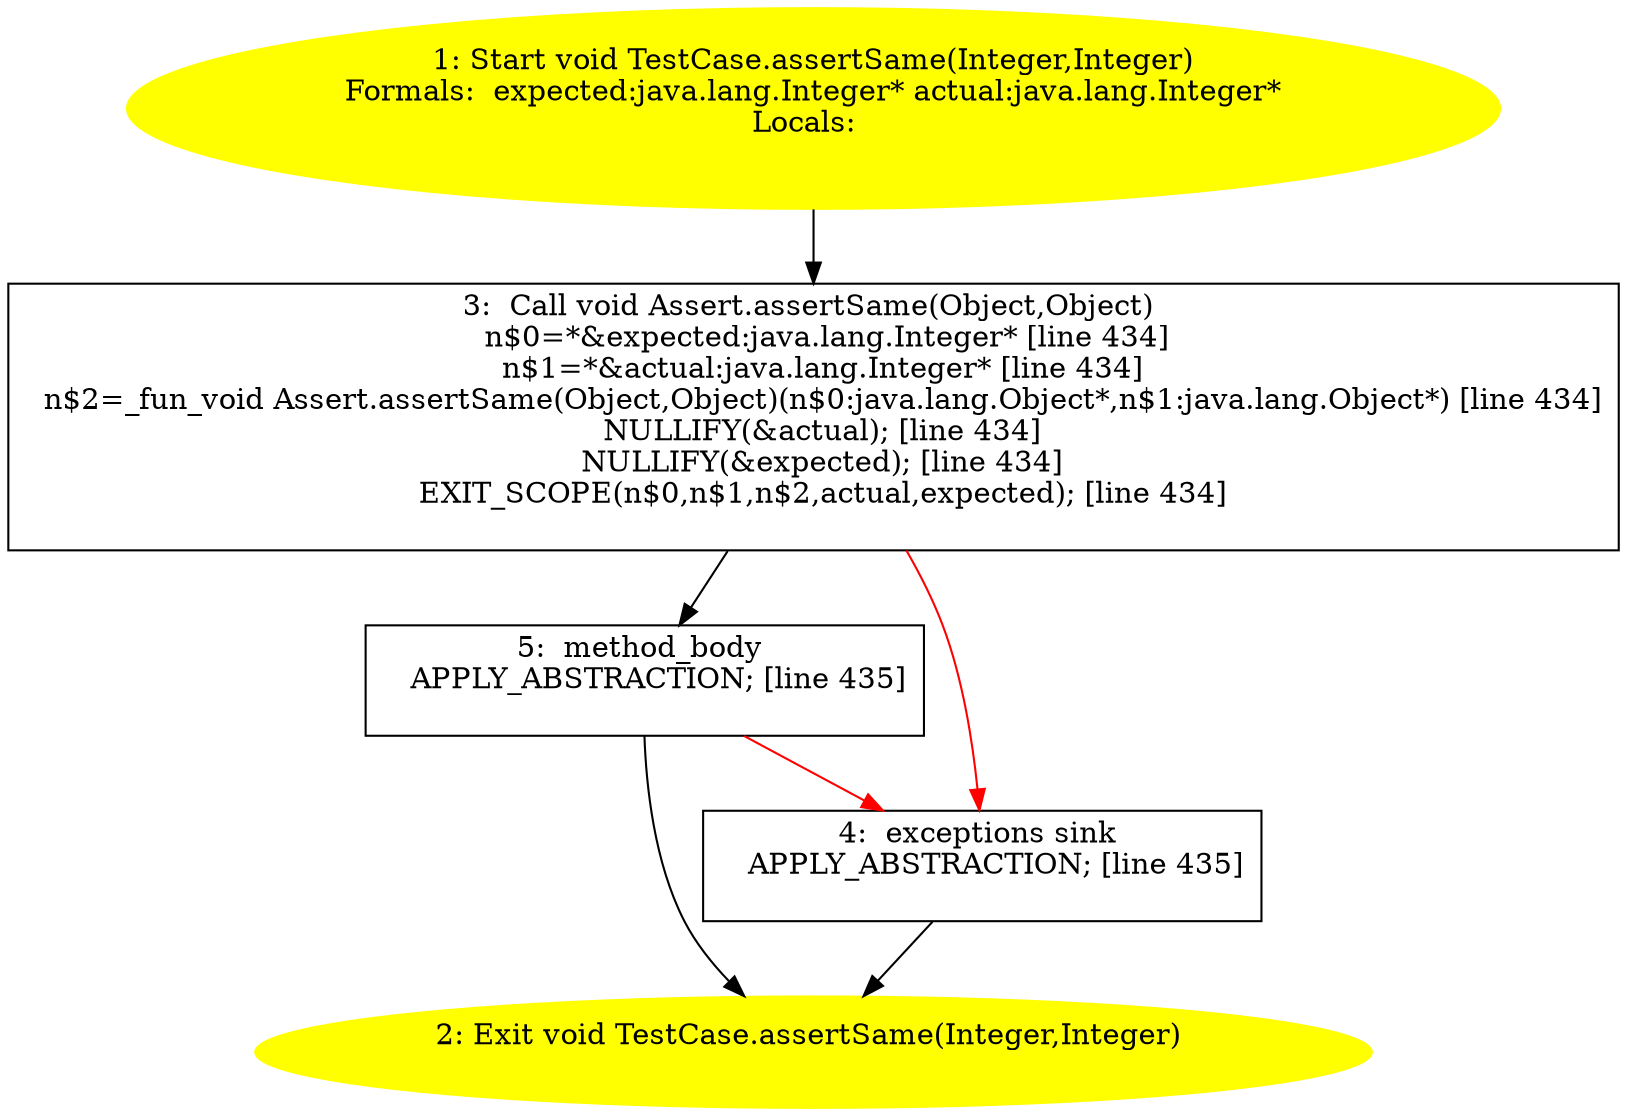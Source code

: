 /* @generated */
digraph cfg {
"junit.framework.TestCase.assertSame(java.lang.Integer,java.lang.Integer):void.4a406b162dcc3d9e83a08872d95714c8_1" [label="1: Start void TestCase.assertSame(Integer,Integer)\nFormals:  expected:java.lang.Integer* actual:java.lang.Integer*\nLocals:  \n  " color=yellow style=filled]
	

	 "junit.framework.TestCase.assertSame(java.lang.Integer,java.lang.Integer):void.4a406b162dcc3d9e83a08872d95714c8_1" -> "junit.framework.TestCase.assertSame(java.lang.Integer,java.lang.Integer):void.4a406b162dcc3d9e83a08872d95714c8_3" ;
"junit.framework.TestCase.assertSame(java.lang.Integer,java.lang.Integer):void.4a406b162dcc3d9e83a08872d95714c8_2" [label="2: Exit void TestCase.assertSame(Integer,Integer) \n  " color=yellow style=filled]
	

"junit.framework.TestCase.assertSame(java.lang.Integer,java.lang.Integer):void.4a406b162dcc3d9e83a08872d95714c8_3" [label="3:  Call void Assert.assertSame(Object,Object) \n   n$0=*&expected:java.lang.Integer* [line 434]\n  n$1=*&actual:java.lang.Integer* [line 434]\n  n$2=_fun_void Assert.assertSame(Object,Object)(n$0:java.lang.Object*,n$1:java.lang.Object*) [line 434]\n  NULLIFY(&actual); [line 434]\n  NULLIFY(&expected); [line 434]\n  EXIT_SCOPE(n$0,n$1,n$2,actual,expected); [line 434]\n " shape="box"]
	

	 "junit.framework.TestCase.assertSame(java.lang.Integer,java.lang.Integer):void.4a406b162dcc3d9e83a08872d95714c8_3" -> "junit.framework.TestCase.assertSame(java.lang.Integer,java.lang.Integer):void.4a406b162dcc3d9e83a08872d95714c8_5" ;
	 "junit.framework.TestCase.assertSame(java.lang.Integer,java.lang.Integer):void.4a406b162dcc3d9e83a08872d95714c8_3" -> "junit.framework.TestCase.assertSame(java.lang.Integer,java.lang.Integer):void.4a406b162dcc3d9e83a08872d95714c8_4" [color="red" ];
"junit.framework.TestCase.assertSame(java.lang.Integer,java.lang.Integer):void.4a406b162dcc3d9e83a08872d95714c8_4" [label="4:  exceptions sink \n   APPLY_ABSTRACTION; [line 435]\n " shape="box"]
	

	 "junit.framework.TestCase.assertSame(java.lang.Integer,java.lang.Integer):void.4a406b162dcc3d9e83a08872d95714c8_4" -> "junit.framework.TestCase.assertSame(java.lang.Integer,java.lang.Integer):void.4a406b162dcc3d9e83a08872d95714c8_2" ;
"junit.framework.TestCase.assertSame(java.lang.Integer,java.lang.Integer):void.4a406b162dcc3d9e83a08872d95714c8_5" [label="5:  method_body \n   APPLY_ABSTRACTION; [line 435]\n " shape="box"]
	

	 "junit.framework.TestCase.assertSame(java.lang.Integer,java.lang.Integer):void.4a406b162dcc3d9e83a08872d95714c8_5" -> "junit.framework.TestCase.assertSame(java.lang.Integer,java.lang.Integer):void.4a406b162dcc3d9e83a08872d95714c8_2" ;
	 "junit.framework.TestCase.assertSame(java.lang.Integer,java.lang.Integer):void.4a406b162dcc3d9e83a08872d95714c8_5" -> "junit.framework.TestCase.assertSame(java.lang.Integer,java.lang.Integer):void.4a406b162dcc3d9e83a08872d95714c8_4" [color="red" ];
}
